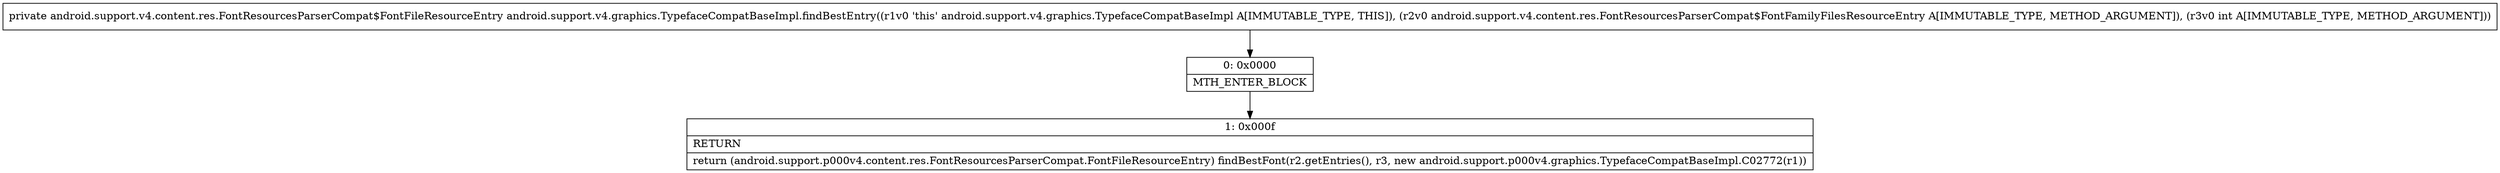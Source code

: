 digraph "CFG forandroid.support.v4.graphics.TypefaceCompatBaseImpl.findBestEntry(Landroid\/support\/v4\/content\/res\/FontResourcesParserCompat$FontFamilyFilesResourceEntry;I)Landroid\/support\/v4\/content\/res\/FontResourcesParserCompat$FontFileResourceEntry;" {
Node_0 [shape=record,label="{0\:\ 0x0000|MTH_ENTER_BLOCK\l}"];
Node_1 [shape=record,label="{1\:\ 0x000f|RETURN\l|return (android.support.p000v4.content.res.FontResourcesParserCompat.FontFileResourceEntry) findBestFont(r2.getEntries(), r3, new android.support.p000v4.graphics.TypefaceCompatBaseImpl.C02772(r1))\l}"];
MethodNode[shape=record,label="{private android.support.v4.content.res.FontResourcesParserCompat$FontFileResourceEntry android.support.v4.graphics.TypefaceCompatBaseImpl.findBestEntry((r1v0 'this' android.support.v4.graphics.TypefaceCompatBaseImpl A[IMMUTABLE_TYPE, THIS]), (r2v0 android.support.v4.content.res.FontResourcesParserCompat$FontFamilyFilesResourceEntry A[IMMUTABLE_TYPE, METHOD_ARGUMENT]), (r3v0 int A[IMMUTABLE_TYPE, METHOD_ARGUMENT])) }"];
MethodNode -> Node_0;
Node_0 -> Node_1;
}


